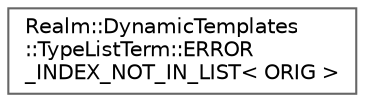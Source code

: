 digraph "Graphical Class Hierarchy"
{
 // LATEX_PDF_SIZE
  bgcolor="transparent";
  edge [fontname=Helvetica,fontsize=10,labelfontname=Helvetica,labelfontsize=10];
  node [fontname=Helvetica,fontsize=10,shape=box,height=0.2,width=0.4];
  rankdir="LR";
  Node0 [id="Node000000",label="Realm::DynamicTemplates\l::TypeListTerm::ERROR\l_INDEX_NOT_IN_LIST\< ORIG \>",height=0.2,width=0.4,color="grey40", fillcolor="white", style="filled",URL="$structRealm_1_1DynamicTemplates_1_1TypeListTerm_1_1ERROR__INDEX__NOT__IN__LIST.html",tooltip=" "];
}
